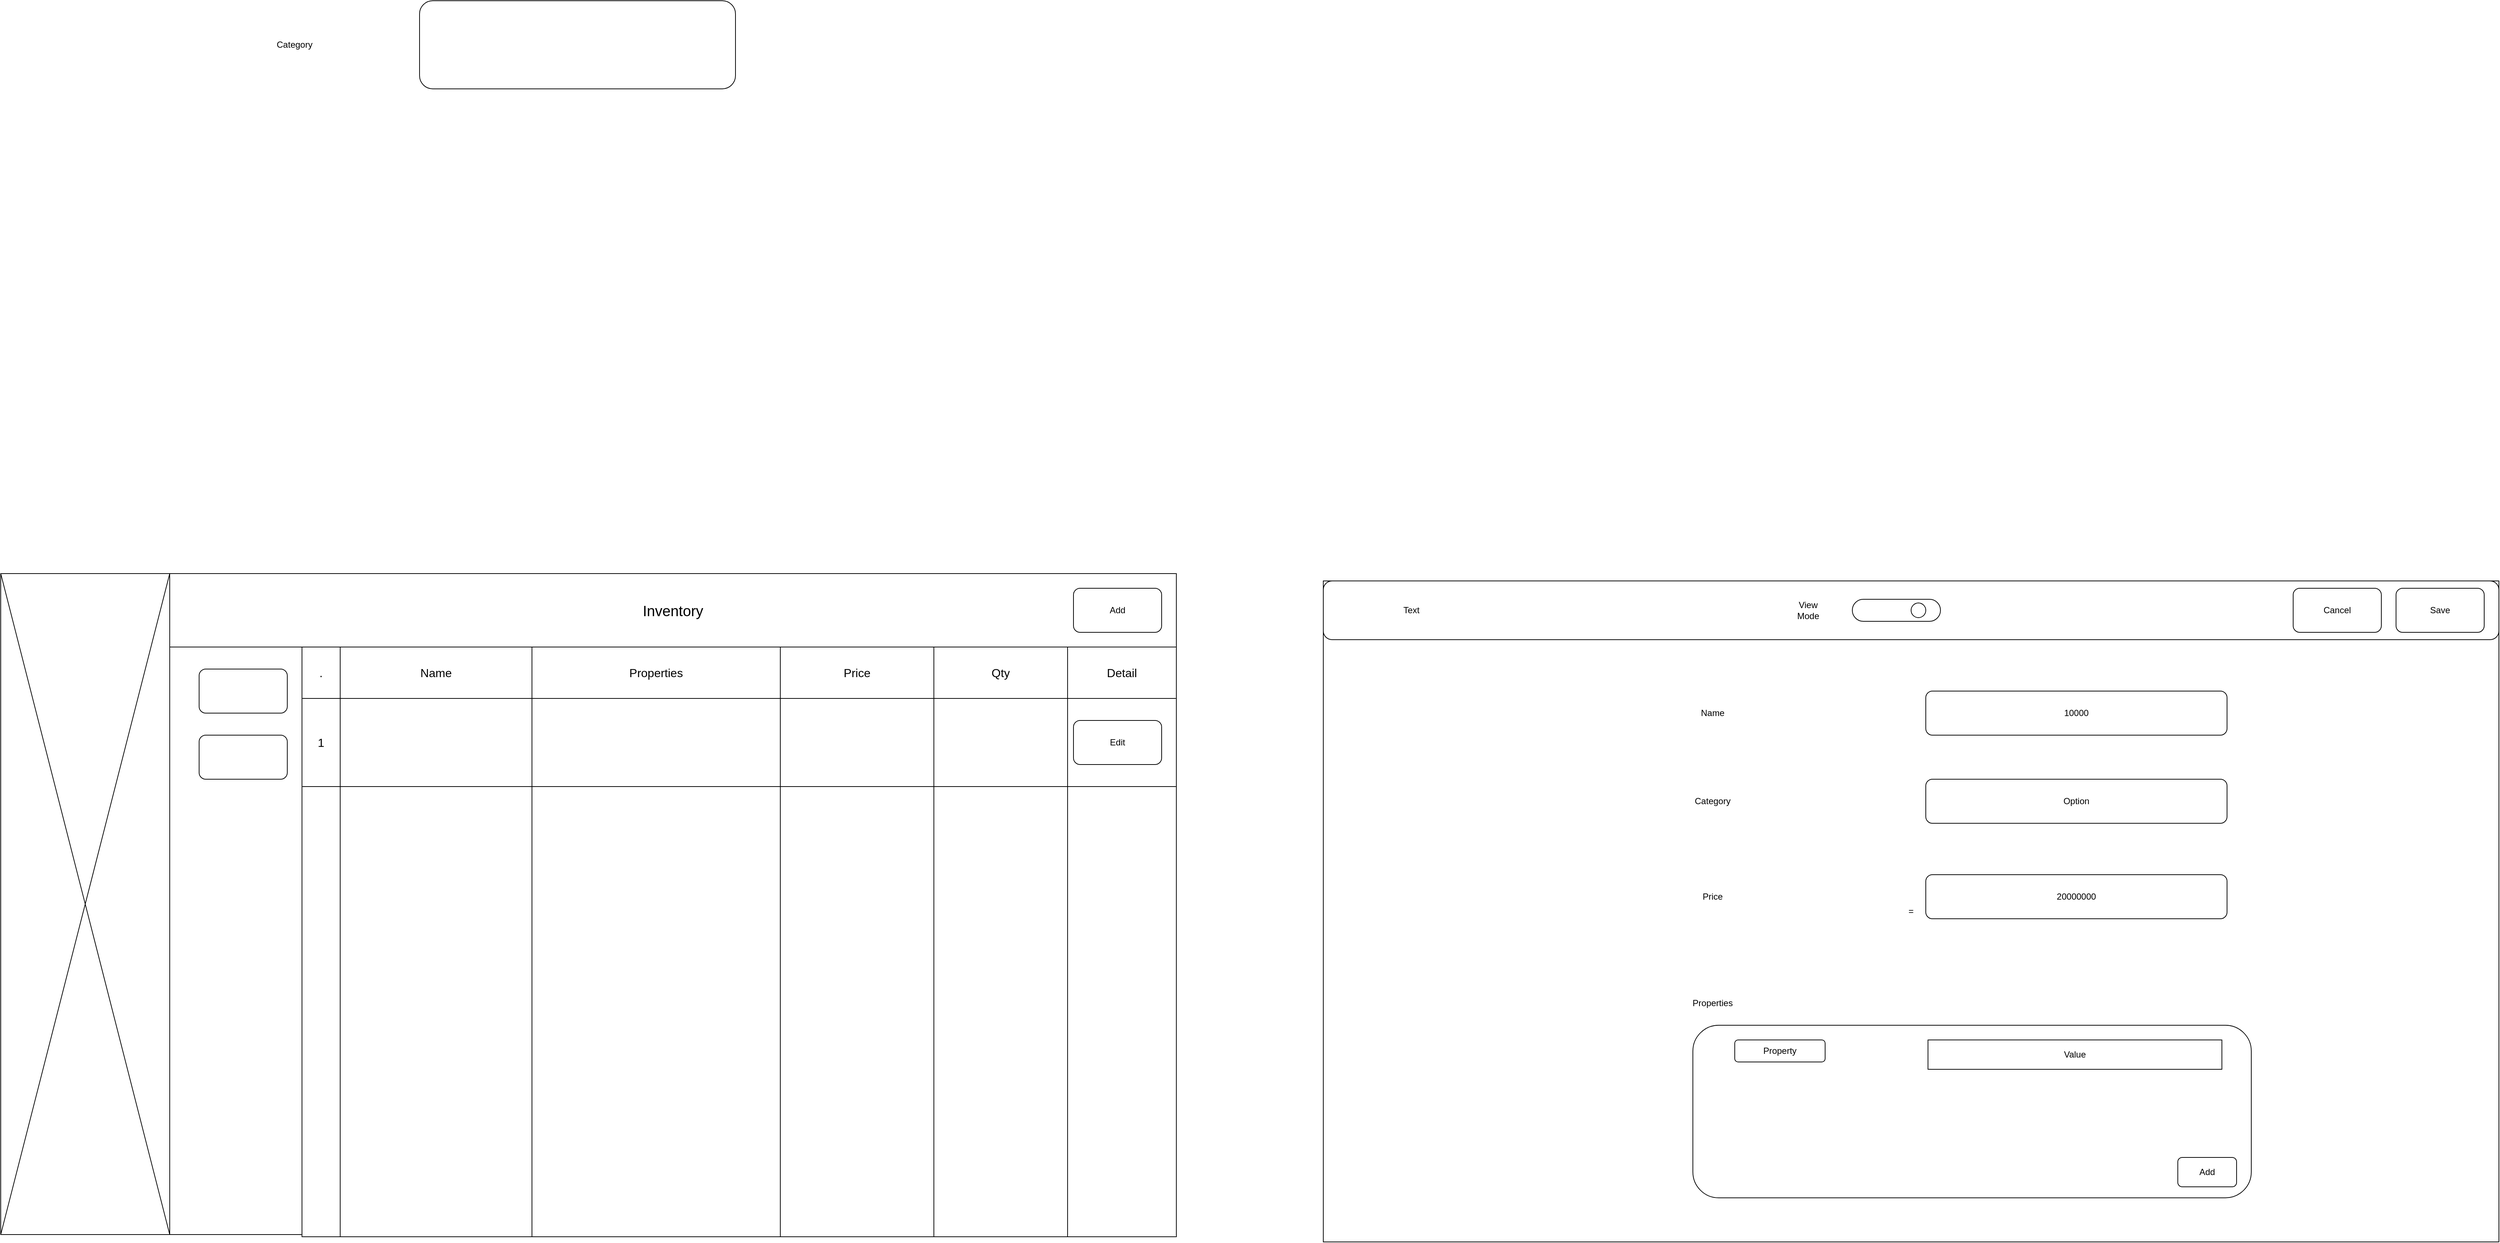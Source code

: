 <mxfile version="24.7.17">
  <diagram name="Page-1" id="_ZwgQ4hGKMNue7Y76wZm">
    <mxGraphModel dx="4310" dy="2790" grid="1" gridSize="10" guides="1" tooltips="1" connect="1" arrows="1" fold="1" page="1" pageScale="1" pageWidth="850" pageHeight="1100" math="0" shadow="0">
      <root>
        <mxCell id="0" />
        <mxCell id="1" parent="0" />
        <mxCell id="wG8J5El7ALpnyZ5ioJnW-1" value="=" style="rounded=0;whiteSpace=wrap;html=1;labelBackgroundColor=none;" parent="1" vertex="1">
          <mxGeometry x="10" y="1020" width="1600" height="900" as="geometry" />
        </mxCell>
        <mxCell id="wG8J5El7ALpnyZ5ioJnW-2" value="" style="rounded=0;whiteSpace=wrap;html=1;labelBackgroundColor=none;" parent="1" vertex="1">
          <mxGeometry x="10" y="1020" width="230" height="900" as="geometry" />
        </mxCell>
        <mxCell id="wG8J5El7ALpnyZ5ioJnW-3" value="" style="shape=mxgraph.sysml.x;rounded=0;labelBackgroundColor=none;" parent="1" vertex="1">
          <mxGeometry x="10" y="1020" width="230" height="900" as="geometry" />
        </mxCell>
        <mxCell id="wG8J5El7ALpnyZ5ioJnW-4" value="&lt;font style=&quot;font-size: 20px;&quot;&gt;Inventory&lt;/font&gt;" style="rounded=0;whiteSpace=wrap;html=1;" parent="1" vertex="1">
          <mxGeometry x="240" y="1020" width="1370" height="100" as="geometry" />
        </mxCell>
        <mxCell id="wG8J5El7ALpnyZ5ioJnW-5" value="=" style="rounded=0;whiteSpace=wrap;html=1;labelBackgroundColor=none;" parent="1" vertex="1">
          <mxGeometry x="1810" y="1030" width="1600" height="900" as="geometry" />
        </mxCell>
        <mxCell id="wG8J5El7ALpnyZ5ioJnW-6" value="" style="shape=table;startSize=0;container=1;collapsible=0;childLayout=tableLayout;fontSize=16;flipH=1;" parent="1" vertex="1">
          <mxGeometry x="420" y="1120" width="1190" height="803" as="geometry" />
        </mxCell>
        <mxCell id="wG8J5El7ALpnyZ5ioJnW-7" value="" style="shape=tableRow;horizontal=0;startSize=0;swimlaneHead=0;swimlaneBody=0;strokeColor=inherit;top=0;left=0;bottom=0;right=0;collapsible=0;dropTarget=0;fillColor=none;points=[[0,0.5],[1,0.5]];portConstraint=eastwest;fontSize=16;" parent="wG8J5El7ALpnyZ5ioJnW-6" vertex="1">
          <mxGeometry width="1190" height="70" as="geometry" />
        </mxCell>
        <mxCell id="wG8J5El7ALpnyZ5ioJnW-8" value="." style="shape=partialRectangle;html=1;whiteSpace=wrap;connectable=0;strokeColor=inherit;overflow=hidden;fillColor=none;top=0;left=0;bottom=0;right=0;pointerEvents=1;fontSize=16;" parent="wG8J5El7ALpnyZ5ioJnW-7" vertex="1">
          <mxGeometry width="52" height="70" as="geometry">
            <mxRectangle width="52" height="70" as="alternateBounds" />
          </mxGeometry>
        </mxCell>
        <mxCell id="wG8J5El7ALpnyZ5ioJnW-9" value="Name" style="shape=partialRectangle;html=1;whiteSpace=wrap;connectable=0;strokeColor=inherit;overflow=hidden;fillColor=none;top=0;left=0;bottom=0;right=0;pointerEvents=1;fontSize=16;" parent="wG8J5El7ALpnyZ5ioJnW-7" vertex="1">
          <mxGeometry x="52" width="261" height="70" as="geometry">
            <mxRectangle width="261" height="70" as="alternateBounds" />
          </mxGeometry>
        </mxCell>
        <mxCell id="wG8J5El7ALpnyZ5ioJnW-19" value="Properties" style="shape=partialRectangle;html=1;whiteSpace=wrap;connectable=0;strokeColor=inherit;overflow=hidden;fillColor=none;top=0;left=0;bottom=0;right=0;pointerEvents=1;fontSize=16;" parent="wG8J5El7ALpnyZ5ioJnW-7" vertex="1">
          <mxGeometry x="313" width="338" height="70" as="geometry">
            <mxRectangle width="338" height="70" as="alternateBounds" />
          </mxGeometry>
        </mxCell>
        <mxCell id="wG8J5El7ALpnyZ5ioJnW-22" value="Price" style="shape=partialRectangle;html=1;whiteSpace=wrap;connectable=0;strokeColor=inherit;overflow=hidden;fillColor=none;top=0;left=0;bottom=0;right=0;pointerEvents=1;fontSize=16;" parent="wG8J5El7ALpnyZ5ioJnW-7" vertex="1">
          <mxGeometry x="651" width="209" height="70" as="geometry">
            <mxRectangle width="209" height="70" as="alternateBounds" />
          </mxGeometry>
        </mxCell>
        <mxCell id="wG8J5El7ALpnyZ5ioJnW-34" value="Qty" style="shape=partialRectangle;html=1;whiteSpace=wrap;connectable=0;strokeColor=inherit;overflow=hidden;fillColor=none;top=0;left=0;bottom=0;right=0;pointerEvents=1;fontSize=16;" parent="wG8J5El7ALpnyZ5ioJnW-7" vertex="1">
          <mxGeometry x="860" width="182" height="70" as="geometry">
            <mxRectangle width="182" height="70" as="alternateBounds" />
          </mxGeometry>
        </mxCell>
        <mxCell id="wG8J5El7ALpnyZ5ioJnW-37" value="Detail" style="shape=partialRectangle;html=1;whiteSpace=wrap;connectable=0;strokeColor=inherit;overflow=hidden;fillColor=none;top=0;left=0;bottom=0;right=0;pointerEvents=1;fontSize=16;" parent="wG8J5El7ALpnyZ5ioJnW-7" vertex="1">
          <mxGeometry x="1042" width="148" height="70" as="geometry">
            <mxRectangle width="148" height="70" as="alternateBounds" />
          </mxGeometry>
        </mxCell>
        <mxCell id="wG8J5El7ALpnyZ5ioJnW-11" value="" style="shape=tableRow;horizontal=0;startSize=0;swimlaneHead=0;swimlaneBody=0;strokeColor=inherit;top=0;left=0;bottom=0;right=0;collapsible=0;dropTarget=0;fillColor=none;points=[[0,0.5],[1,0.5]];portConstraint=eastwest;fontSize=16;" parent="wG8J5El7ALpnyZ5ioJnW-6" vertex="1">
          <mxGeometry y="70" width="1190" height="120" as="geometry" />
        </mxCell>
        <mxCell id="wG8J5El7ALpnyZ5ioJnW-12" value="1" style="shape=partialRectangle;html=1;whiteSpace=wrap;connectable=0;strokeColor=inherit;overflow=hidden;fillColor=none;top=0;left=0;bottom=0;right=0;pointerEvents=1;fontSize=16;" parent="wG8J5El7ALpnyZ5ioJnW-11" vertex="1">
          <mxGeometry width="52" height="120" as="geometry">
            <mxRectangle width="52" height="120" as="alternateBounds" />
          </mxGeometry>
        </mxCell>
        <mxCell id="wG8J5El7ALpnyZ5ioJnW-13" value="" style="shape=partialRectangle;html=1;whiteSpace=wrap;connectable=0;strokeColor=inherit;overflow=hidden;fillColor=none;top=0;left=0;bottom=0;right=0;pointerEvents=1;fontSize=16;" parent="wG8J5El7ALpnyZ5ioJnW-11" vertex="1">
          <mxGeometry x="52" width="261" height="120" as="geometry">
            <mxRectangle width="261" height="120" as="alternateBounds" />
          </mxGeometry>
        </mxCell>
        <mxCell id="wG8J5El7ALpnyZ5ioJnW-20" style="shape=partialRectangle;html=1;whiteSpace=wrap;connectable=0;strokeColor=inherit;overflow=hidden;fillColor=none;top=0;left=0;bottom=0;right=0;pointerEvents=1;fontSize=16;" parent="wG8J5El7ALpnyZ5ioJnW-11" vertex="1">
          <mxGeometry x="313" width="338" height="120" as="geometry">
            <mxRectangle width="338" height="120" as="alternateBounds" />
          </mxGeometry>
        </mxCell>
        <mxCell id="wG8J5El7ALpnyZ5ioJnW-23" style="shape=partialRectangle;html=1;whiteSpace=wrap;connectable=0;strokeColor=inherit;overflow=hidden;fillColor=none;top=0;left=0;bottom=0;right=0;pointerEvents=1;fontSize=16;" parent="wG8J5El7ALpnyZ5ioJnW-11" vertex="1">
          <mxGeometry x="651" width="209" height="120" as="geometry">
            <mxRectangle width="209" height="120" as="alternateBounds" />
          </mxGeometry>
        </mxCell>
        <mxCell id="wG8J5El7ALpnyZ5ioJnW-35" style="shape=partialRectangle;html=1;whiteSpace=wrap;connectable=0;strokeColor=inherit;overflow=hidden;fillColor=none;top=0;left=0;bottom=0;right=0;pointerEvents=1;fontSize=16;" parent="wG8J5El7ALpnyZ5ioJnW-11" vertex="1">
          <mxGeometry x="860" width="182" height="120" as="geometry">
            <mxRectangle width="182" height="120" as="alternateBounds" />
          </mxGeometry>
        </mxCell>
        <mxCell id="wG8J5El7ALpnyZ5ioJnW-38" style="shape=partialRectangle;html=1;whiteSpace=wrap;connectable=0;strokeColor=inherit;overflow=hidden;fillColor=none;top=0;left=0;bottom=0;right=0;pointerEvents=1;fontSize=16;" parent="wG8J5El7ALpnyZ5ioJnW-11" vertex="1">
          <mxGeometry x="1042" width="148" height="120" as="geometry">
            <mxRectangle width="148" height="120" as="alternateBounds" />
          </mxGeometry>
        </mxCell>
        <mxCell id="wG8J5El7ALpnyZ5ioJnW-15" value="" style="shape=tableRow;horizontal=0;startSize=0;swimlaneHead=0;swimlaneBody=0;strokeColor=inherit;top=0;left=0;bottom=0;right=0;collapsible=0;dropTarget=0;fillColor=none;points=[[0,0.5],[1,0.5]];portConstraint=eastwest;fontSize=16;" parent="wG8J5El7ALpnyZ5ioJnW-6" vertex="1">
          <mxGeometry y="190" width="1190" height="613" as="geometry" />
        </mxCell>
        <mxCell id="wG8J5El7ALpnyZ5ioJnW-16" value="" style="shape=partialRectangle;html=1;whiteSpace=wrap;connectable=0;strokeColor=inherit;overflow=hidden;fillColor=none;top=0;left=0;bottom=0;right=0;pointerEvents=1;fontSize=16;" parent="wG8J5El7ALpnyZ5ioJnW-15" vertex="1">
          <mxGeometry width="52" height="613" as="geometry">
            <mxRectangle width="52" height="613" as="alternateBounds" />
          </mxGeometry>
        </mxCell>
        <mxCell id="wG8J5El7ALpnyZ5ioJnW-17" value="" style="shape=partialRectangle;html=1;whiteSpace=wrap;connectable=0;strokeColor=inherit;overflow=hidden;fillColor=none;top=0;left=0;bottom=0;right=0;pointerEvents=1;fontSize=16;" parent="wG8J5El7ALpnyZ5ioJnW-15" vertex="1">
          <mxGeometry x="52" width="261" height="613" as="geometry">
            <mxRectangle width="261" height="613" as="alternateBounds" />
          </mxGeometry>
        </mxCell>
        <mxCell id="wG8J5El7ALpnyZ5ioJnW-21" style="shape=partialRectangle;html=1;whiteSpace=wrap;connectable=0;strokeColor=inherit;overflow=hidden;fillColor=none;top=0;left=0;bottom=0;right=0;pointerEvents=1;fontSize=16;" parent="wG8J5El7ALpnyZ5ioJnW-15" vertex="1">
          <mxGeometry x="313" width="338" height="613" as="geometry">
            <mxRectangle width="338" height="613" as="alternateBounds" />
          </mxGeometry>
        </mxCell>
        <mxCell id="wG8J5El7ALpnyZ5ioJnW-24" style="shape=partialRectangle;html=1;whiteSpace=wrap;connectable=0;strokeColor=inherit;overflow=hidden;fillColor=none;top=0;left=0;bottom=0;right=0;pointerEvents=1;fontSize=16;" parent="wG8J5El7ALpnyZ5ioJnW-15" vertex="1">
          <mxGeometry x="651" width="209" height="613" as="geometry">
            <mxRectangle width="209" height="613" as="alternateBounds" />
          </mxGeometry>
        </mxCell>
        <mxCell id="wG8J5El7ALpnyZ5ioJnW-36" style="shape=partialRectangle;html=1;whiteSpace=wrap;connectable=0;strokeColor=inherit;overflow=hidden;fillColor=none;top=0;left=0;bottom=0;right=0;pointerEvents=1;fontSize=16;" parent="wG8J5El7ALpnyZ5ioJnW-15" vertex="1">
          <mxGeometry x="860" width="182" height="613" as="geometry">
            <mxRectangle width="182" height="613" as="alternateBounds" />
          </mxGeometry>
        </mxCell>
        <mxCell id="wG8J5El7ALpnyZ5ioJnW-39" style="shape=partialRectangle;html=1;whiteSpace=wrap;connectable=0;strokeColor=inherit;overflow=hidden;fillColor=none;top=0;left=0;bottom=0;right=0;pointerEvents=1;fontSize=16;" parent="wG8J5El7ALpnyZ5ioJnW-15" vertex="1">
          <mxGeometry x="1042" width="148" height="613" as="geometry">
            <mxRectangle width="148" height="613" as="alternateBounds" />
          </mxGeometry>
        </mxCell>
        <mxCell id="wG8J5El7ALpnyZ5ioJnW-102" value="Edit" style="rounded=1;whiteSpace=wrap;html=1;" parent="1" vertex="1">
          <mxGeometry x="1470" y="1220" width="120" height="60" as="geometry" />
        </mxCell>
        <mxCell id="wG8J5El7ALpnyZ5ioJnW-104" value="" style="rounded=1;whiteSpace=wrap;html=1;" parent="1" vertex="1">
          <mxGeometry x="1810" y="1030" width="1600" height="80" as="geometry" />
        </mxCell>
        <mxCell id="wG8J5El7ALpnyZ5ioJnW-106" value="Save" style="rounded=1;whiteSpace=wrap;html=1;" parent="1" vertex="1">
          <mxGeometry x="3270" y="1040" width="120" height="60" as="geometry" />
        </mxCell>
        <mxCell id="wG8J5El7ALpnyZ5ioJnW-107" value="Cancel" style="rounded=1;whiteSpace=wrap;html=1;" parent="1" vertex="1">
          <mxGeometry x="3130" y="1040" width="120" height="60" as="geometry" />
        </mxCell>
        <mxCell id="wG8J5El7ALpnyZ5ioJnW-108" value="Text" style="text;html=1;align=center;verticalAlign=middle;whiteSpace=wrap;rounded=0;" parent="1" vertex="1">
          <mxGeometry x="1900" y="1055" width="60" height="30" as="geometry" />
        </mxCell>
        <mxCell id="wG8J5El7ALpnyZ5ioJnW-109" value="10000" style="rounded=1;whiteSpace=wrap;html=1;" parent="1" vertex="1">
          <mxGeometry x="2630" y="1180" width="410" height="60" as="geometry" />
        </mxCell>
        <mxCell id="wG8J5El7ALpnyZ5ioJnW-110" value="Name" style="text;html=1;align=center;verticalAlign=middle;whiteSpace=wrap;rounded=0;" parent="1" vertex="1">
          <mxGeometry x="2310" y="1195" width="60" height="30" as="geometry" />
        </mxCell>
        <mxCell id="wG8J5El7ALpnyZ5ioJnW-111" value="Category" style="text;html=1;align=center;verticalAlign=middle;whiteSpace=wrap;rounded=0;" parent="1" vertex="1">
          <mxGeometry x="2310" y="1315" width="60" height="30" as="geometry" />
        </mxCell>
        <mxCell id="wG8J5El7ALpnyZ5ioJnW-112" value="Option" style="rounded=1;whiteSpace=wrap;html=1;" parent="1" vertex="1">
          <mxGeometry x="2630" y="1300" width="410" height="60" as="geometry" />
        </mxCell>
        <mxCell id="wG8J5El7ALpnyZ5ioJnW-114" value="" style="rounded=1;whiteSpace=wrap;html=1;" parent="1" vertex="1">
          <mxGeometry x="2313" y="1635" width="760" height="235" as="geometry" />
        </mxCell>
        <mxCell id="wG8J5El7ALpnyZ5ioJnW-115" value="Properties" style="text;html=1;align=center;verticalAlign=middle;whiteSpace=wrap;rounded=0;" parent="1" vertex="1">
          <mxGeometry x="2310" y="1590" width="60" height="30" as="geometry" />
        </mxCell>
        <mxCell id="wG8J5El7ALpnyZ5ioJnW-118" value="Add" style="rounded=1;whiteSpace=wrap;html=1;" parent="1" vertex="1">
          <mxGeometry x="2973" y="1815" width="80" height="40" as="geometry" />
        </mxCell>
        <mxCell id="wG8J5El7ALpnyZ5ioJnW-132" value="Property" style="rounded=1;whiteSpace=wrap;html=1;" parent="1" vertex="1">
          <mxGeometry x="2370" y="1655" width="123" height="30" as="geometry" />
        </mxCell>
        <mxCell id="wG8J5El7ALpnyZ5ioJnW-133" value="Value" style="rounded=0;whiteSpace=wrap;html=1;" parent="1" vertex="1">
          <mxGeometry x="2633" y="1655" width="400" height="40" as="geometry" />
        </mxCell>
        <mxCell id="wG8J5El7ALpnyZ5ioJnW-134" value="Add" style="rounded=1;whiteSpace=wrap;html=1;" parent="1" vertex="1">
          <mxGeometry x="1470" y="1040" width="120" height="60" as="geometry" />
        </mxCell>
        <mxCell id="wG8J5El7ALpnyZ5ioJnW-135" value="" style="rounded=1;whiteSpace=wrap;html=1;arcSize=50;" parent="1" vertex="1">
          <mxGeometry x="2530" y="1055" width="120" height="30" as="geometry" />
        </mxCell>
        <mxCell id="wG8J5El7ALpnyZ5ioJnW-136" value="" style="ellipse;whiteSpace=wrap;html=1;aspect=fixed;" parent="1" vertex="1">
          <mxGeometry x="2610" y="1060" width="20" height="20" as="geometry" />
        </mxCell>
        <mxCell id="wG8J5El7ALpnyZ5ioJnW-137" value="View Mode" style="text;html=1;align=center;verticalAlign=middle;whiteSpace=wrap;rounded=0;" parent="1" vertex="1">
          <mxGeometry x="2440" y="1055" width="60" height="30" as="geometry" />
        </mxCell>
        <mxCell id="wG8J5El7ALpnyZ5ioJnW-138" value="Price" style="text;html=1;align=center;verticalAlign=middle;whiteSpace=wrap;rounded=0;" parent="1" vertex="1">
          <mxGeometry x="2310" y="1445" width="60" height="30" as="geometry" />
        </mxCell>
        <mxCell id="wG8J5El7ALpnyZ5ioJnW-139" value="20000000" style="rounded=1;whiteSpace=wrap;html=1;" parent="1" vertex="1">
          <mxGeometry x="2630" y="1430" width="410" height="60" as="geometry" />
        </mxCell>
        <mxCell id="SKHpmg1jaREUuWERE6yB-1" value="" style="rounded=1;whiteSpace=wrap;html=1;" parent="1" vertex="1">
          <mxGeometry x="580" y="240" width="430" height="120" as="geometry" />
        </mxCell>
        <mxCell id="SKHpmg1jaREUuWERE6yB-2" value="Category" style="text;html=1;align=center;verticalAlign=middle;whiteSpace=wrap;rounded=0;" parent="1" vertex="1">
          <mxGeometry x="310" y="247.5" width="200" height="105" as="geometry" />
        </mxCell>
        <mxCell id="RAKmdfoq-PCC5c8KJ4ON-1" value="" style="rounded=0;whiteSpace=wrap;html=1;" parent="1" vertex="1">
          <mxGeometry x="240" y="1120" width="180" height="800" as="geometry" />
        </mxCell>
        <mxCell id="RAKmdfoq-PCC5c8KJ4ON-2" value="" style="rounded=1;whiteSpace=wrap;html=1;" parent="1" vertex="1">
          <mxGeometry x="280" y="1150" width="120" height="60" as="geometry" />
        </mxCell>
        <mxCell id="RAKmdfoq-PCC5c8KJ4ON-3" value="" style="rounded=1;whiteSpace=wrap;html=1;" parent="1" vertex="1">
          <mxGeometry x="280" y="1240" width="120" height="60" as="geometry" />
        </mxCell>
      </root>
    </mxGraphModel>
  </diagram>
</mxfile>
